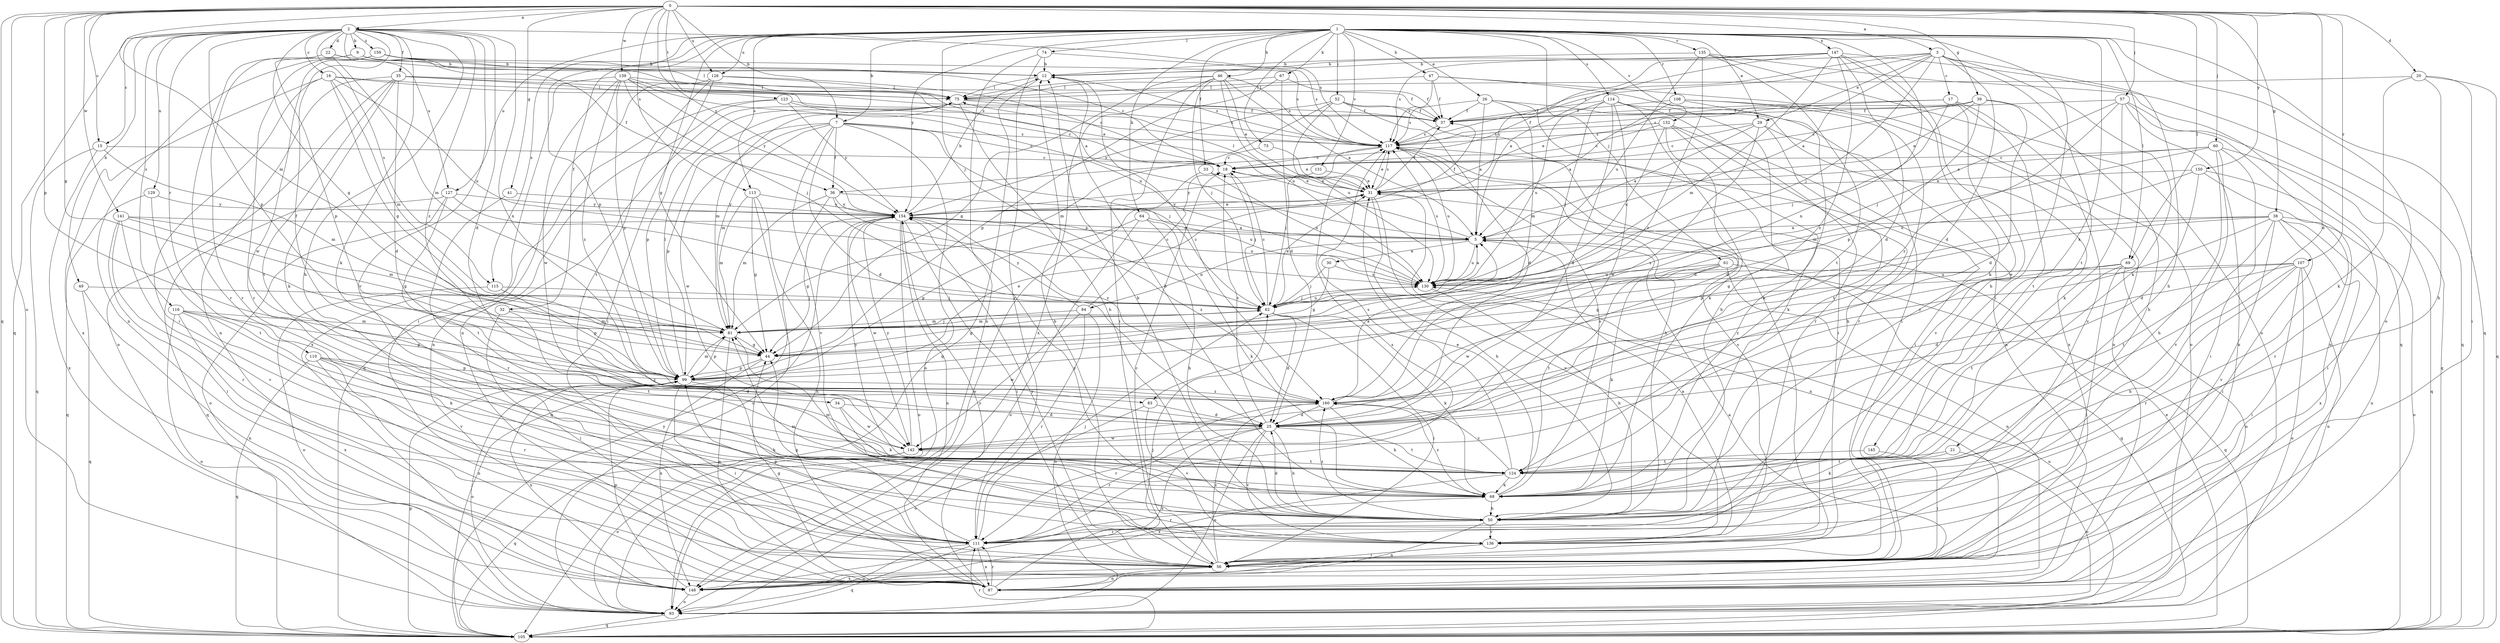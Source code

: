 strict digraph  {
0;
1;
2;
3;
5;
7;
9;
12;
15;
16;
17;
18;
20;
21;
22;
25;
26;
29;
30;
31;
32;
33;
34;
35;
36;
37;
38;
39;
41;
44;
46;
47;
49;
50;
52;
56;
57;
60;
61;
62;
64;
67;
68;
69;
73;
74;
75;
81;
83;
84;
87;
93;
99;
105;
107;
108;
110;
111;
113;
114;
115;
116;
117;
123;
124;
126;
127;
129;
130;
131;
132;
135;
136;
139;
141;
142;
145;
147;
148;
150;
154;
159;
160;
0 -> 2  [label=a];
0 -> 3  [label=a];
0 -> 7  [label=b];
0 -> 15  [label=c];
0 -> 20  [label=d];
0 -> 21  [label=d];
0 -> 38  [label=g];
0 -> 39  [label=g];
0 -> 41  [label=g];
0 -> 44  [label=g];
0 -> 57  [label=j];
0 -> 60  [label=j];
0 -> 69  [label=l];
0 -> 81  [label=m];
0 -> 93  [label=o];
0 -> 99  [label=p];
0 -> 105  [label=q];
0 -> 107  [label=r];
0 -> 113  [label=s];
0 -> 123  [label=t];
0 -> 126  [label=u];
0 -> 139  [label=w];
0 -> 141  [label=w];
0 -> 150  [label=y];
0 -> 154  [label=y];
1 -> 7  [label=b];
1 -> 26  [label=e];
1 -> 29  [label=e];
1 -> 32  [label=f];
1 -> 33  [label=f];
1 -> 44  [label=g];
1 -> 46  [label=h];
1 -> 47  [label=h];
1 -> 52  [label=i];
1 -> 56  [label=i];
1 -> 61  [label=j];
1 -> 62  [label=j];
1 -> 64  [label=k];
1 -> 67  [label=k];
1 -> 69  [label=l];
1 -> 73  [label=l];
1 -> 74  [label=l];
1 -> 83  [label=n];
1 -> 93  [label=o];
1 -> 99  [label=p];
1 -> 105  [label=q];
1 -> 108  [label=r];
1 -> 113  [label=s];
1 -> 114  [label=s];
1 -> 115  [label=s];
1 -> 126  [label=u];
1 -> 127  [label=u];
1 -> 131  [label=v];
1 -> 132  [label=v];
1 -> 135  [label=v];
1 -> 145  [label=x];
1 -> 147  [label=x];
1 -> 154  [label=y];
2 -> 9  [label=b];
2 -> 15  [label=c];
2 -> 16  [label=c];
2 -> 22  [label=d];
2 -> 25  [label=d];
2 -> 34  [label=f];
2 -> 35  [label=f];
2 -> 44  [label=g];
2 -> 49  [label=h];
2 -> 50  [label=h];
2 -> 68  [label=k];
2 -> 83  [label=n];
2 -> 99  [label=p];
2 -> 105  [label=q];
2 -> 110  [label=r];
2 -> 115  [label=s];
2 -> 116  [label=s];
2 -> 117  [label=s];
2 -> 127  [label=u];
2 -> 129  [label=u];
2 -> 136  [label=v];
2 -> 159  [label=z];
2 -> 160  [label=z];
3 -> 5  [label=a];
3 -> 12  [label=b];
3 -> 17  [label=c];
3 -> 25  [label=d];
3 -> 29  [label=e];
3 -> 36  [label=f];
3 -> 50  [label=h];
3 -> 62  [label=j];
3 -> 68  [label=k];
3 -> 117  [label=s];
3 -> 124  [label=t];
5 -> 18  [label=c];
5 -> 30  [label=e];
5 -> 84  [label=n];
5 -> 105  [label=q];
5 -> 130  [label=u];
7 -> 18  [label=c];
7 -> 25  [label=d];
7 -> 36  [label=f];
7 -> 62  [label=j];
7 -> 81  [label=m];
7 -> 93  [label=o];
7 -> 99  [label=p];
7 -> 117  [label=s];
7 -> 136  [label=v];
7 -> 142  [label=w];
9 -> 12  [label=b];
9 -> 36  [label=f];
9 -> 75  [label=l];
9 -> 99  [label=p];
9 -> 111  [label=r];
12 -> 75  [label=l];
12 -> 105  [label=q];
12 -> 117  [label=s];
12 -> 160  [label=z];
15 -> 18  [label=c];
15 -> 81  [label=m];
15 -> 105  [label=q];
15 -> 148  [label=x];
16 -> 37  [label=f];
16 -> 44  [label=g];
16 -> 56  [label=i];
16 -> 75  [label=l];
16 -> 81  [label=m];
16 -> 130  [label=u];
16 -> 148  [label=x];
17 -> 31  [label=e];
17 -> 37  [label=f];
17 -> 62  [label=j];
17 -> 124  [label=t];
17 -> 136  [label=v];
17 -> 142  [label=w];
18 -> 31  [label=e];
18 -> 62  [label=j];
20 -> 50  [label=h];
20 -> 56  [label=i];
20 -> 68  [label=k];
20 -> 75  [label=l];
20 -> 105  [label=q];
21 -> 68  [label=k];
21 -> 93  [label=o];
21 -> 124  [label=t];
22 -> 5  [label=a];
22 -> 12  [label=b];
22 -> 81  [label=m];
22 -> 111  [label=r];
25 -> 18  [label=c];
25 -> 50  [label=h];
25 -> 93  [label=o];
25 -> 111  [label=r];
25 -> 124  [label=t];
25 -> 136  [label=v];
25 -> 142  [label=w];
25 -> 148  [label=x];
26 -> 5  [label=a];
26 -> 37  [label=f];
26 -> 56  [label=i];
26 -> 81  [label=m];
26 -> 117  [label=s];
26 -> 148  [label=x];
29 -> 5  [label=a];
29 -> 18  [label=c];
29 -> 117  [label=s];
29 -> 124  [label=t];
29 -> 136  [label=v];
29 -> 160  [label=z];
30 -> 44  [label=g];
30 -> 62  [label=j];
30 -> 130  [label=u];
31 -> 37  [label=f];
31 -> 50  [label=h];
31 -> 75  [label=l];
31 -> 87  [label=n];
31 -> 117  [label=s];
31 -> 136  [label=v];
31 -> 154  [label=y];
32 -> 56  [label=i];
32 -> 81  [label=m];
32 -> 124  [label=t];
33 -> 31  [label=e];
33 -> 93  [label=o];
33 -> 130  [label=u];
34 -> 25  [label=d];
34 -> 68  [label=k];
34 -> 142  [label=w];
35 -> 25  [label=d];
35 -> 37  [label=f];
35 -> 68  [label=k];
35 -> 75  [label=l];
35 -> 87  [label=n];
35 -> 93  [label=o];
35 -> 117  [label=s];
35 -> 124  [label=t];
36 -> 81  [label=m];
36 -> 105  [label=q];
36 -> 130  [label=u];
36 -> 154  [label=y];
36 -> 160  [label=z];
37 -> 117  [label=s];
38 -> 5  [label=a];
38 -> 44  [label=g];
38 -> 56  [label=i];
38 -> 87  [label=n];
38 -> 93  [label=o];
38 -> 99  [label=p];
38 -> 124  [label=t];
38 -> 136  [label=v];
38 -> 148  [label=x];
38 -> 160  [label=z];
39 -> 18  [label=c];
39 -> 25  [label=d];
39 -> 31  [label=e];
39 -> 37  [label=f];
39 -> 50  [label=h];
39 -> 99  [label=p];
39 -> 117  [label=s];
41 -> 111  [label=r];
41 -> 154  [label=y];
44 -> 99  [label=p];
44 -> 148  [label=x];
46 -> 5  [label=a];
46 -> 31  [label=e];
46 -> 44  [label=g];
46 -> 56  [label=i];
46 -> 62  [label=j];
46 -> 75  [label=l];
46 -> 117  [label=s];
46 -> 130  [label=u];
46 -> 148  [label=x];
47 -> 37  [label=f];
47 -> 56  [label=i];
47 -> 75  [label=l];
47 -> 93  [label=o];
47 -> 117  [label=s];
49 -> 62  [label=j];
49 -> 87  [label=n];
49 -> 105  [label=q];
50 -> 12  [label=b];
50 -> 25  [label=d];
50 -> 81  [label=m];
50 -> 87  [label=n];
50 -> 111  [label=r];
50 -> 136  [label=v];
50 -> 154  [label=y];
50 -> 160  [label=z];
52 -> 25  [label=d];
52 -> 37  [label=f];
52 -> 81  [label=m];
52 -> 87  [label=n];
52 -> 130  [label=u];
52 -> 154  [label=y];
56 -> 12  [label=b];
56 -> 18  [label=c];
56 -> 87  [label=n];
56 -> 148  [label=x];
56 -> 154  [label=y];
56 -> 160  [label=z];
57 -> 37  [label=f];
57 -> 62  [label=j];
57 -> 68  [label=k];
57 -> 87  [label=n];
57 -> 105  [label=q];
57 -> 148  [label=x];
57 -> 160  [label=z];
60 -> 18  [label=c];
60 -> 31  [label=e];
60 -> 50  [label=h];
60 -> 56  [label=i];
60 -> 81  [label=m];
60 -> 105  [label=q];
60 -> 136  [label=v];
61 -> 68  [label=k];
61 -> 87  [label=n];
61 -> 105  [label=q];
61 -> 124  [label=t];
61 -> 130  [label=u];
61 -> 142  [label=w];
62 -> 18  [label=c];
62 -> 25  [label=d];
62 -> 31  [label=e];
62 -> 44  [label=g];
62 -> 56  [label=i];
62 -> 68  [label=k];
62 -> 81  [label=m];
62 -> 130  [label=u];
64 -> 5  [label=a];
64 -> 50  [label=h];
64 -> 68  [label=k];
64 -> 93  [label=o];
64 -> 99  [label=p];
67 -> 25  [label=d];
67 -> 37  [label=f];
67 -> 75  [label=l];
67 -> 99  [label=p];
68 -> 12  [label=b];
68 -> 31  [label=e];
68 -> 50  [label=h];
68 -> 81  [label=m];
68 -> 111  [label=r];
68 -> 117  [label=s];
68 -> 160  [label=z];
69 -> 56  [label=i];
69 -> 87  [label=n];
69 -> 124  [label=t];
69 -> 130  [label=u];
69 -> 160  [label=z];
73 -> 18  [label=c];
73 -> 31  [label=e];
74 -> 12  [label=b];
74 -> 111  [label=r];
74 -> 117  [label=s];
74 -> 148  [label=x];
75 -> 37  [label=f];
75 -> 50  [label=h];
75 -> 81  [label=m];
75 -> 99  [label=p];
75 -> 105  [label=q];
75 -> 117  [label=s];
81 -> 44  [label=g];
81 -> 62  [label=j];
81 -> 87  [label=n];
81 -> 99  [label=p];
83 -> 25  [label=d];
83 -> 93  [label=o];
83 -> 136  [label=v];
84 -> 18  [label=c];
84 -> 81  [label=m];
84 -> 93  [label=o];
84 -> 111  [label=r];
84 -> 142  [label=w];
84 -> 154  [label=y];
87 -> 44  [label=g];
87 -> 62  [label=j];
87 -> 111  [label=r];
87 -> 154  [label=y];
93 -> 105  [label=q];
99 -> 31  [label=e];
99 -> 50  [label=h];
99 -> 56  [label=i];
99 -> 75  [label=l];
99 -> 81  [label=m];
99 -> 93  [label=o];
99 -> 148  [label=x];
99 -> 160  [label=z];
105 -> 31  [label=e];
105 -> 99  [label=p];
105 -> 111  [label=r];
105 -> 130  [label=u];
105 -> 154  [label=y];
107 -> 25  [label=d];
107 -> 44  [label=g];
107 -> 50  [label=h];
107 -> 56  [label=i];
107 -> 87  [label=n];
107 -> 93  [label=o];
107 -> 111  [label=r];
107 -> 130  [label=u];
108 -> 5  [label=a];
108 -> 37  [label=f];
108 -> 68  [label=k];
108 -> 87  [label=n];
108 -> 111  [label=r];
110 -> 25  [label=d];
110 -> 87  [label=n];
110 -> 99  [label=p];
110 -> 105  [label=q];
110 -> 111  [label=r];
110 -> 160  [label=z];
111 -> 44  [label=g];
111 -> 62  [label=j];
111 -> 87  [label=n];
111 -> 93  [label=o];
111 -> 99  [label=p];
111 -> 105  [label=q];
111 -> 117  [label=s];
113 -> 44  [label=g];
113 -> 81  [label=m];
113 -> 87  [label=n];
113 -> 93  [label=o];
113 -> 154  [label=y];
114 -> 25  [label=d];
114 -> 37  [label=f];
114 -> 50  [label=h];
114 -> 62  [label=j];
114 -> 68  [label=k];
114 -> 111  [label=r];
114 -> 130  [label=u];
114 -> 142  [label=w];
115 -> 62  [label=j];
115 -> 93  [label=o];
115 -> 99  [label=p];
116 -> 68  [label=k];
116 -> 81  [label=m];
116 -> 93  [label=o];
116 -> 99  [label=p];
116 -> 136  [label=v];
116 -> 148  [label=x];
117 -> 18  [label=c];
117 -> 31  [label=e];
117 -> 50  [label=h];
117 -> 56  [label=i];
117 -> 62  [label=j];
117 -> 130  [label=u];
123 -> 18  [label=c];
123 -> 37  [label=f];
123 -> 87  [label=n];
123 -> 148  [label=x];
123 -> 154  [label=y];
124 -> 68  [label=k];
124 -> 117  [label=s];
124 -> 148  [label=x];
124 -> 154  [label=y];
124 -> 160  [label=z];
126 -> 18  [label=c];
126 -> 56  [label=i];
126 -> 75  [label=l];
126 -> 87  [label=n];
126 -> 124  [label=t];
127 -> 62  [label=j];
127 -> 93  [label=o];
127 -> 105  [label=q];
127 -> 124  [label=t];
127 -> 154  [label=y];
129 -> 105  [label=q];
129 -> 124  [label=t];
129 -> 154  [label=y];
130 -> 5  [label=a];
130 -> 50  [label=h];
130 -> 62  [label=j];
130 -> 117  [label=s];
131 -> 31  [label=e];
131 -> 154  [label=y];
132 -> 18  [label=c];
132 -> 25  [label=d];
132 -> 50  [label=h];
132 -> 56  [label=i];
132 -> 68  [label=k];
132 -> 117  [label=s];
132 -> 130  [label=u];
135 -> 12  [label=b];
135 -> 93  [label=o];
135 -> 105  [label=q];
135 -> 124  [label=t];
135 -> 130  [label=u];
135 -> 160  [label=z];
136 -> 5  [label=a];
136 -> 56  [label=i];
136 -> 117  [label=s];
139 -> 31  [label=e];
139 -> 56  [label=i];
139 -> 62  [label=j];
139 -> 75  [label=l];
139 -> 99  [label=p];
139 -> 130  [label=u];
139 -> 142  [label=w];
139 -> 154  [label=y];
139 -> 160  [label=z];
141 -> 5  [label=a];
141 -> 44  [label=g];
141 -> 56  [label=i];
141 -> 81  [label=m];
141 -> 111  [label=r];
141 -> 136  [label=v];
142 -> 93  [label=o];
142 -> 105  [label=q];
142 -> 124  [label=t];
142 -> 154  [label=y];
145 -> 56  [label=i];
145 -> 124  [label=t];
147 -> 5  [label=a];
147 -> 12  [label=b];
147 -> 25  [label=d];
147 -> 50  [label=h];
147 -> 68  [label=k];
147 -> 81  [label=m];
147 -> 105  [label=q];
147 -> 117  [label=s];
147 -> 154  [label=y];
147 -> 160  [label=z];
148 -> 5  [label=a];
148 -> 93  [label=o];
148 -> 99  [label=p];
150 -> 25  [label=d];
150 -> 31  [label=e];
150 -> 56  [label=i];
150 -> 111  [label=r];
150 -> 130  [label=u];
154 -> 5  [label=a];
154 -> 12  [label=b];
154 -> 31  [label=e];
154 -> 37  [label=f];
154 -> 44  [label=g];
154 -> 56  [label=i];
154 -> 87  [label=n];
154 -> 93  [label=o];
154 -> 130  [label=u];
154 -> 142  [label=w];
154 -> 160  [label=z];
159 -> 12  [label=b];
159 -> 18  [label=c];
159 -> 87  [label=n];
159 -> 111  [label=r];
159 -> 117  [label=s];
159 -> 142  [label=w];
160 -> 5  [label=a];
160 -> 25  [label=d];
160 -> 68  [label=k];
160 -> 111  [label=r];
}
